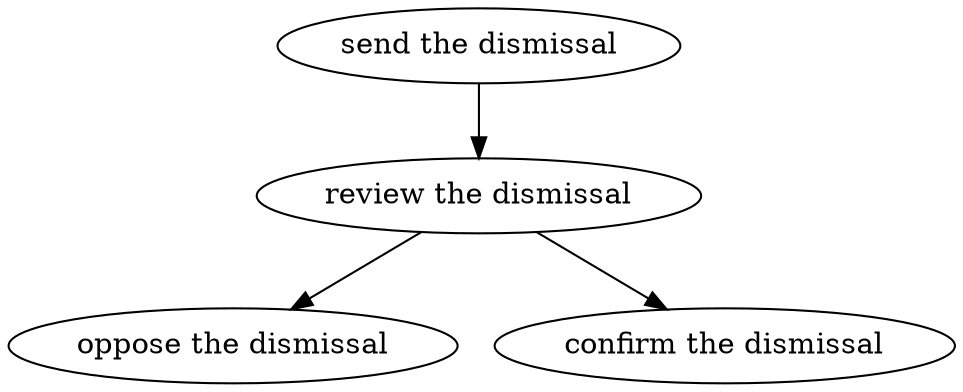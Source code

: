 strict digraph "doc-10.1" {
	graph [name="doc-10.1"];
	"send the dismissal"	[attrs="{'type': 'Activity', 'label': 'send the dismissal'}"];
	"review the dismissal"	[attrs="{'type': 'Activity', 'label': 'review the dismissal'}"];
	"send the dismissal" -> "review the dismissal"	[attrs="{'type': 'flow', 'label': 'flow'}"];
	"oppose the dismissal"	[attrs="{'type': 'Activity', 'label': 'oppose the dismissal'}"];
	"review the dismissal" -> "oppose the dismissal"	[attrs="{'type': 'flow', 'label': 'flow'}"];
	"confirm the dismissal"	[attrs="{'type': 'Activity', 'label': 'confirm the dismissal'}"];
	"review the dismissal" -> "confirm the dismissal"	[attrs="{'type': 'flow', 'label': 'flow'}"];
}
